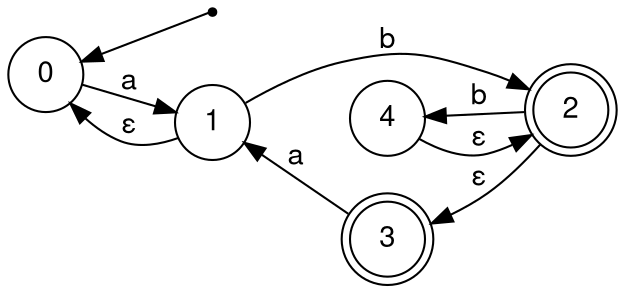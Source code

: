 digraph nfa5 {
	fontname="Helvetica,Arial,sans-serif"
	node [fontname="Helvetica,Arial,sans-serif"]
	edge [fontname="Helvetica,Arial,sans-serif"]
	rankdir=RL;
    ordering="in"
	node [shape = doublecircle]; 2;3
    node [shape=point]ENTRY;
    node [shape = circle];
	ENTRY->0
	0 -> 1 [label = "a"];
    1 -> 0 [label = "ε"];
    1 -> 2 [label = "b"];
    2 -> 3 [label = "ε"];
    3 -> 1 [label = "a"];
    2 -> 4 [label = "b"];
    4 -> 2 [label = "ε"];
}

